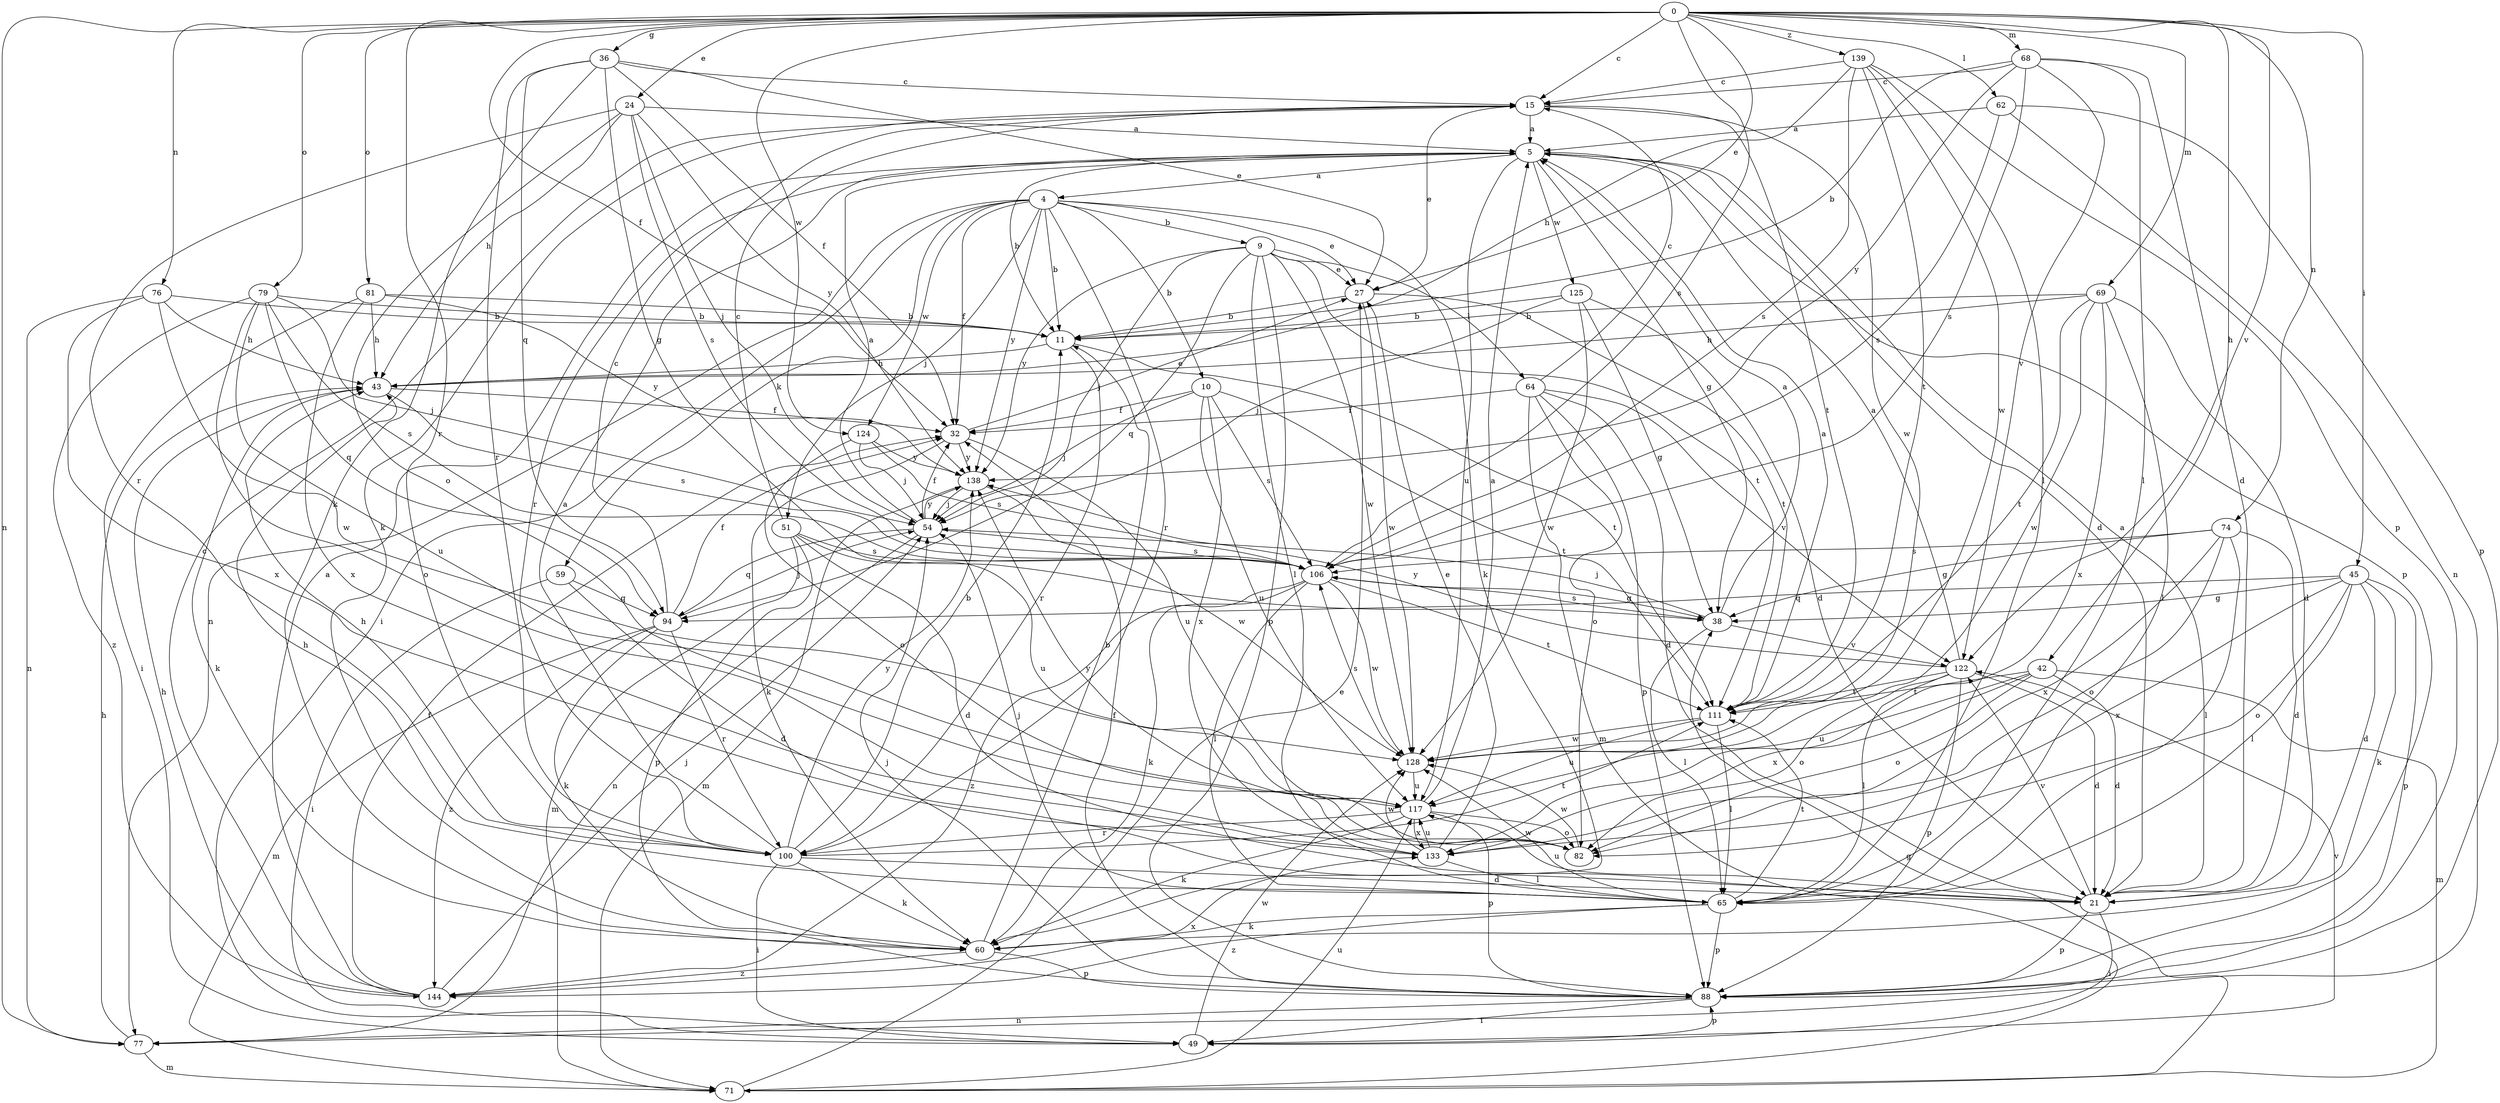 strict digraph  {
0;
4;
5;
9;
10;
11;
15;
21;
24;
27;
32;
36;
38;
42;
43;
45;
49;
51;
54;
59;
60;
62;
64;
65;
68;
69;
71;
74;
76;
77;
79;
81;
82;
88;
94;
100;
106;
111;
117;
122;
124;
125;
128;
133;
138;
139;
144;
0 -> 15  [label=c];
0 -> 24  [label=e];
0 -> 27  [label=e];
0 -> 32  [label=f];
0 -> 36  [label=g];
0 -> 42  [label=h];
0 -> 45  [label=i];
0 -> 62  [label=l];
0 -> 68  [label=m];
0 -> 69  [label=m];
0 -> 74  [label=n];
0 -> 76  [label=n];
0 -> 77  [label=n];
0 -> 79  [label=o];
0 -> 81  [label=o];
0 -> 100  [label=r];
0 -> 106  [label=s];
0 -> 122  [label=v];
0 -> 124  [label=w];
0 -> 139  [label=z];
4 -> 9  [label=b];
4 -> 10  [label=b];
4 -> 11  [label=b];
4 -> 27  [label=e];
4 -> 32  [label=f];
4 -> 49  [label=i];
4 -> 51  [label=j];
4 -> 59  [label=k];
4 -> 60  [label=k];
4 -> 77  [label=n];
4 -> 100  [label=r];
4 -> 124  [label=w];
4 -> 138  [label=y];
5 -> 4  [label=a];
5 -> 11  [label=b];
5 -> 21  [label=d];
5 -> 38  [label=g];
5 -> 88  [label=p];
5 -> 100  [label=r];
5 -> 117  [label=u];
5 -> 125  [label=w];
9 -> 27  [label=e];
9 -> 54  [label=j];
9 -> 64  [label=l];
9 -> 65  [label=l];
9 -> 88  [label=p];
9 -> 94  [label=q];
9 -> 111  [label=t];
9 -> 128  [label=w];
9 -> 138  [label=y];
10 -> 32  [label=f];
10 -> 54  [label=j];
10 -> 106  [label=s];
10 -> 111  [label=t];
10 -> 117  [label=u];
10 -> 133  [label=x];
11 -> 43  [label=h];
11 -> 100  [label=r];
11 -> 111  [label=t];
15 -> 5  [label=a];
15 -> 27  [label=e];
15 -> 60  [label=k];
15 -> 111  [label=t];
15 -> 128  [label=w];
21 -> 5  [label=a];
21 -> 49  [label=i];
21 -> 88  [label=p];
21 -> 117  [label=u];
21 -> 122  [label=v];
24 -> 5  [label=a];
24 -> 43  [label=h];
24 -> 54  [label=j];
24 -> 82  [label=o];
24 -> 100  [label=r];
24 -> 106  [label=s];
24 -> 138  [label=y];
27 -> 11  [label=b];
27 -> 111  [label=t];
27 -> 128  [label=w];
32 -> 27  [label=e];
32 -> 60  [label=k];
32 -> 117  [label=u];
32 -> 138  [label=y];
36 -> 15  [label=c];
36 -> 27  [label=e];
36 -> 32  [label=f];
36 -> 38  [label=g];
36 -> 60  [label=k];
36 -> 94  [label=q];
36 -> 100  [label=r];
38 -> 5  [label=a];
38 -> 54  [label=j];
38 -> 65  [label=l];
38 -> 106  [label=s];
38 -> 122  [label=v];
42 -> 21  [label=d];
42 -> 71  [label=m];
42 -> 82  [label=o];
42 -> 111  [label=t];
42 -> 117  [label=u];
42 -> 133  [label=x];
43 -> 32  [label=f];
43 -> 60  [label=k];
43 -> 106  [label=s];
45 -> 21  [label=d];
45 -> 38  [label=g];
45 -> 60  [label=k];
45 -> 65  [label=l];
45 -> 82  [label=o];
45 -> 88  [label=p];
45 -> 94  [label=q];
45 -> 133  [label=x];
49 -> 88  [label=p];
49 -> 122  [label=v];
49 -> 128  [label=w];
51 -> 15  [label=c];
51 -> 21  [label=d];
51 -> 71  [label=m];
51 -> 88  [label=p];
51 -> 106  [label=s];
51 -> 117  [label=u];
54 -> 5  [label=a];
54 -> 32  [label=f];
54 -> 77  [label=n];
54 -> 94  [label=q];
54 -> 106  [label=s];
54 -> 138  [label=y];
59 -> 21  [label=d];
59 -> 49  [label=i];
59 -> 94  [label=q];
60 -> 11  [label=b];
60 -> 88  [label=p];
60 -> 144  [label=z];
62 -> 5  [label=a];
62 -> 77  [label=n];
62 -> 88  [label=p];
62 -> 106  [label=s];
64 -> 15  [label=c];
64 -> 21  [label=d];
64 -> 32  [label=f];
64 -> 71  [label=m];
64 -> 82  [label=o];
64 -> 88  [label=p];
64 -> 122  [label=v];
65 -> 43  [label=h];
65 -> 54  [label=j];
65 -> 60  [label=k];
65 -> 88  [label=p];
65 -> 111  [label=t];
65 -> 128  [label=w];
65 -> 144  [label=z];
68 -> 11  [label=b];
68 -> 15  [label=c];
68 -> 21  [label=d];
68 -> 65  [label=l];
68 -> 106  [label=s];
68 -> 122  [label=v];
68 -> 138  [label=y];
69 -> 11  [label=b];
69 -> 21  [label=d];
69 -> 43  [label=h];
69 -> 65  [label=l];
69 -> 111  [label=t];
69 -> 128  [label=w];
69 -> 133  [label=x];
71 -> 27  [label=e];
71 -> 38  [label=g];
71 -> 117  [label=u];
74 -> 21  [label=d];
74 -> 38  [label=g];
74 -> 65  [label=l];
74 -> 82  [label=o];
74 -> 106  [label=s];
74 -> 133  [label=x];
76 -> 11  [label=b];
76 -> 43  [label=h];
76 -> 77  [label=n];
76 -> 128  [label=w];
76 -> 133  [label=x];
77 -> 43  [label=h];
77 -> 71  [label=m];
79 -> 11  [label=b];
79 -> 54  [label=j];
79 -> 82  [label=o];
79 -> 94  [label=q];
79 -> 106  [label=s];
79 -> 117  [label=u];
79 -> 144  [label=z];
81 -> 11  [label=b];
81 -> 43  [label=h];
81 -> 49  [label=i];
81 -> 133  [label=x];
81 -> 138  [label=y];
82 -> 128  [label=w];
82 -> 138  [label=y];
88 -> 32  [label=f];
88 -> 49  [label=i];
88 -> 54  [label=j];
88 -> 77  [label=n];
94 -> 15  [label=c];
94 -> 32  [label=f];
94 -> 54  [label=j];
94 -> 60  [label=k];
94 -> 71  [label=m];
94 -> 100  [label=r];
94 -> 144  [label=z];
100 -> 5  [label=a];
100 -> 11  [label=b];
100 -> 21  [label=d];
100 -> 43  [label=h];
100 -> 49  [label=i];
100 -> 60  [label=k];
100 -> 111  [label=t];
100 -> 138  [label=y];
106 -> 38  [label=g];
106 -> 60  [label=k];
106 -> 65  [label=l];
106 -> 111  [label=t];
106 -> 128  [label=w];
106 -> 144  [label=z];
111 -> 5  [label=a];
111 -> 65  [label=l];
111 -> 117  [label=u];
111 -> 128  [label=w];
117 -> 5  [label=a];
117 -> 60  [label=k];
117 -> 82  [label=o];
117 -> 88  [label=p];
117 -> 100  [label=r];
117 -> 133  [label=x];
122 -> 5  [label=a];
122 -> 21  [label=d];
122 -> 65  [label=l];
122 -> 82  [label=o];
122 -> 88  [label=p];
122 -> 111  [label=t];
122 -> 138  [label=y];
124 -> 54  [label=j];
124 -> 82  [label=o];
124 -> 106  [label=s];
124 -> 138  [label=y];
125 -> 11  [label=b];
125 -> 21  [label=d];
125 -> 38  [label=g];
125 -> 54  [label=j];
125 -> 128  [label=w];
128 -> 106  [label=s];
128 -> 117  [label=u];
133 -> 27  [label=e];
133 -> 65  [label=l];
133 -> 117  [label=u];
133 -> 128  [label=w];
138 -> 54  [label=j];
138 -> 71  [label=m];
138 -> 128  [label=w];
139 -> 15  [label=c];
139 -> 43  [label=h];
139 -> 65  [label=l];
139 -> 88  [label=p];
139 -> 106  [label=s];
139 -> 111  [label=t];
139 -> 128  [label=w];
144 -> 5  [label=a];
144 -> 15  [label=c];
144 -> 32  [label=f];
144 -> 43  [label=h];
144 -> 54  [label=j];
144 -> 133  [label=x];
}
